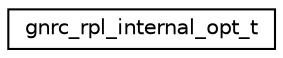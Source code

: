 digraph "Graphical Class Hierarchy"
{
 // LATEX_PDF_SIZE
  edge [fontname="Helvetica",fontsize="10",labelfontname="Helvetica",labelfontsize="10"];
  node [fontname="Helvetica",fontsize="10",shape=record];
  rankdir="LR";
  Node0 [label="gnrc_rpl_internal_opt_t",height=0.2,width=0.4,color="black", fillcolor="white", style="filled",URL="$structgnrc__rpl__internal__opt__t.html",tooltip="internal unpacked struct type for option insertion"];
}
